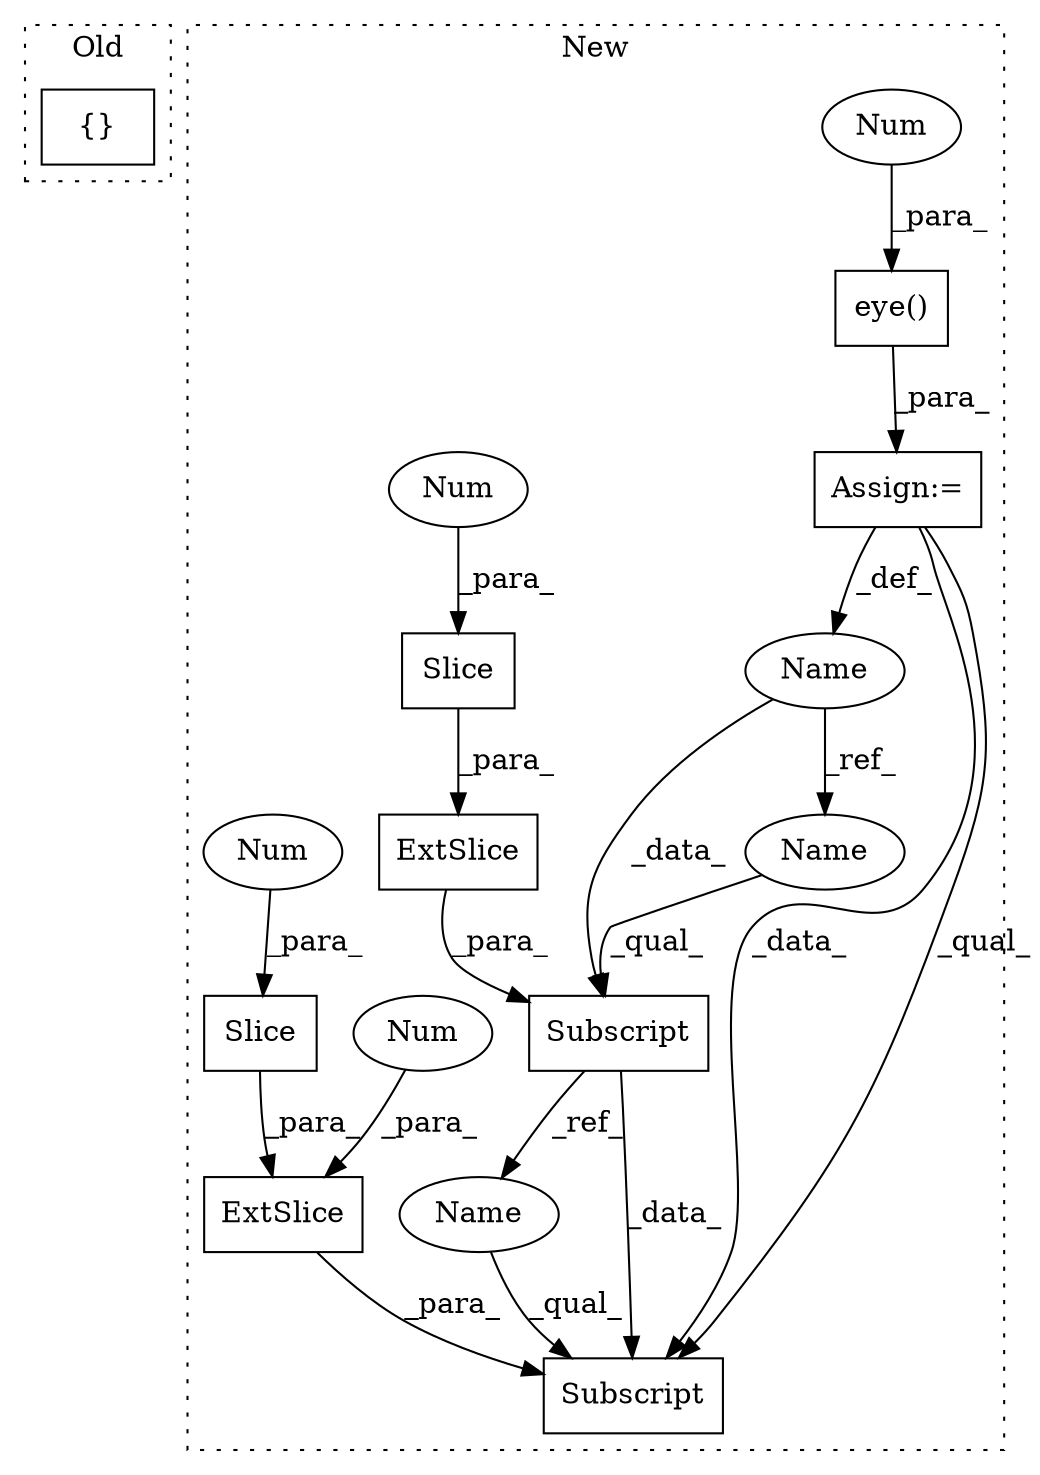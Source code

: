 digraph G {
subgraph cluster0 {
1 [label="{}" a="95" s="4353,4561" l="14,11" shape="box"];
label = "Old";
style="dotted";
}
subgraph cluster1 {
2 [label="eye()" a="75" s="4416,4424" l="7,1" shape="box"];
3 [label="Num" a="76" s="4423" l="1" shape="ellipse"];
4 [label="Assign:=" a="68" s="4413" l="3" shape="box"];
5 [label="Subscript" a="63" s="4434,0" l="17,0" shape="box"];
6 [label="Slice" a="80" s="4444" l="1" shape="box"];
7 [label="Subscript" a="63" s="4509,0" l="17,0" shape="box"];
8 [label="Slice" a="80" s="4519" l="1" shape="box"];
9 [label="Name" a="87" s="4404" l="9" shape="ellipse"];
10 [label="ExtSlice" a="85" s="4509" l="9" shape="box"];
11 [label="ExtSlice" a="85" s="4434" l="9" shape="box"];
12 [label="Num" a="76" s="4520" l="1" shape="ellipse"];
13 [label="Num" a="76" s="4523" l="2" shape="ellipse"];
14 [label="Num" a="76" s="4445" l="1" shape="ellipse"];
15 [label="Name" a="87" s="4434" l="9" shape="ellipse"];
16 [label="Name" a="87" s="4509" l="9" shape="ellipse"];
label = "New";
style="dotted";
}
2 -> 4 [label="_para_"];
3 -> 2 [label="_para_"];
4 -> 7 [label="_data_"];
4 -> 9 [label="_def_"];
4 -> 7 [label="_qual_"];
5 -> 7 [label="_data_"];
5 -> 16 [label="_ref_"];
6 -> 11 [label="_para_"];
8 -> 10 [label="_para_"];
9 -> 5 [label="_data_"];
9 -> 15 [label="_ref_"];
10 -> 7 [label="_para_"];
11 -> 5 [label="_para_"];
12 -> 8 [label="_para_"];
13 -> 10 [label="_para_"];
14 -> 6 [label="_para_"];
15 -> 5 [label="_qual_"];
16 -> 7 [label="_qual_"];
}